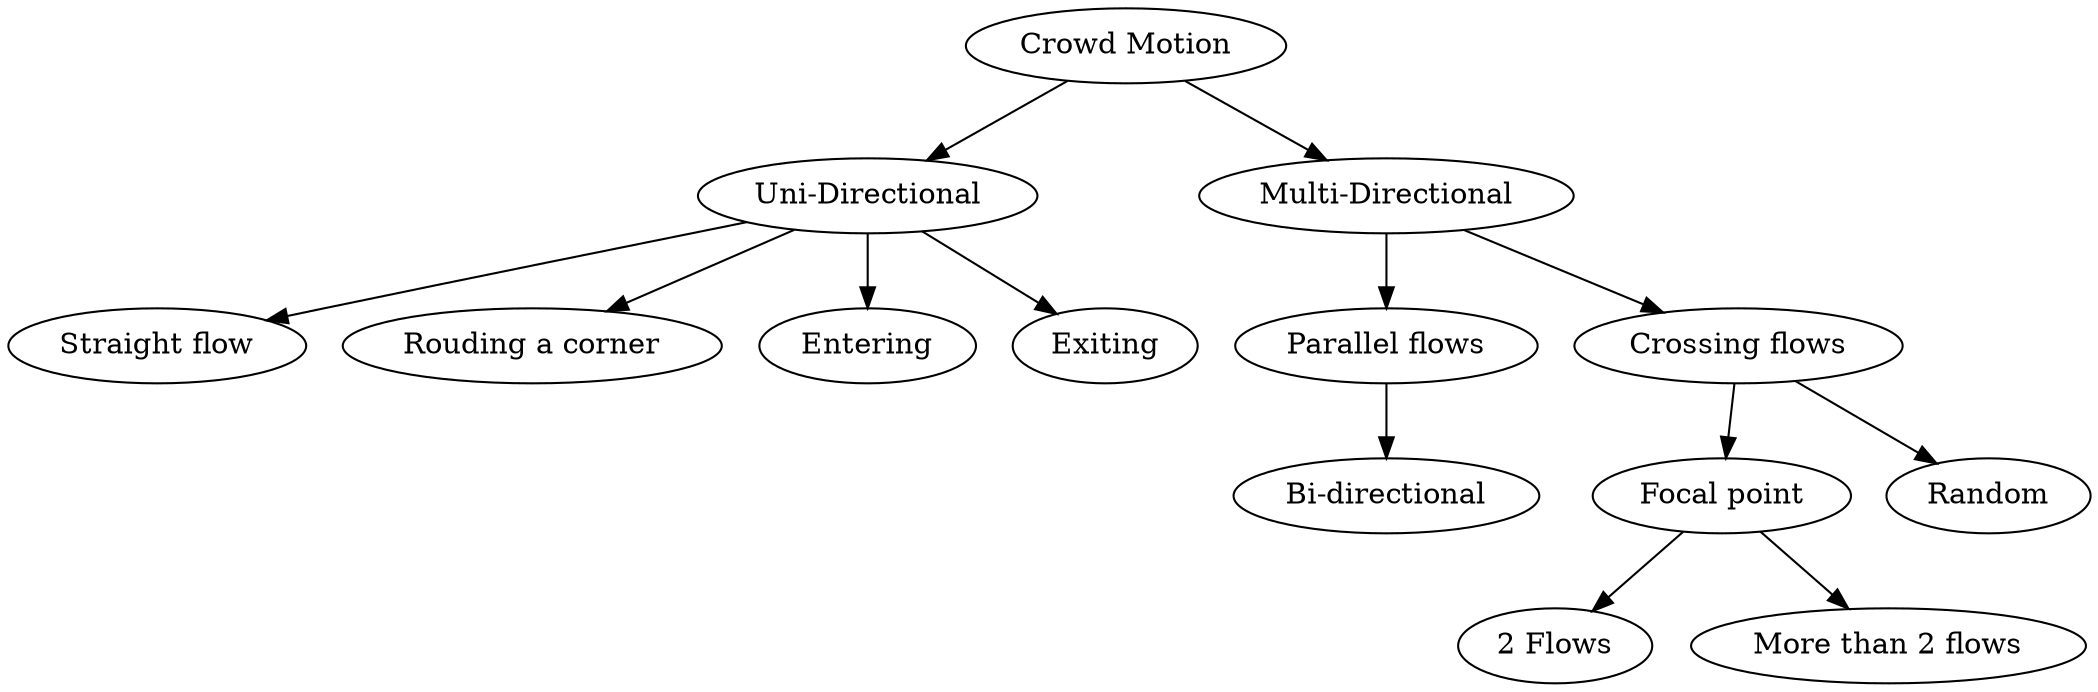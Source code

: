 digraph crowdmotion {
    /* Entities */
    motion [label="Crowd Motion"]

    uni [label="Uni-Directional"]
    straight [label="Straight flow"]
    rounding [label="Rouding a corner"]
    entering [label="Entering"]
    exiting [label="Exiting"]

    multi [label="Multi-Directional"]
    parallel [label="Parallel flows"]
    bidirectional [label="Bi-directional"]
    crossing [label="Crossing flows"]
    focalpoint [label="Focal point"]
    twoflows [label="2 Flows"]
    moretwoflows [label="More than 2 flows"]
    random [label="Random"]

    /* Relationships */
    motion -> uni;
    motion -> multi;
    uni -> {
        straight;
        rounding;
        entering;
        exiting;
    }
    multi -> {
        parallel;
        crossing;
    }
    parallel -> bidirectional;
    crossing -> {
        focalpoint;
        random;
    }
    focalpoint -> twoflows;
    focalpoint -> moretwoflows;
}
